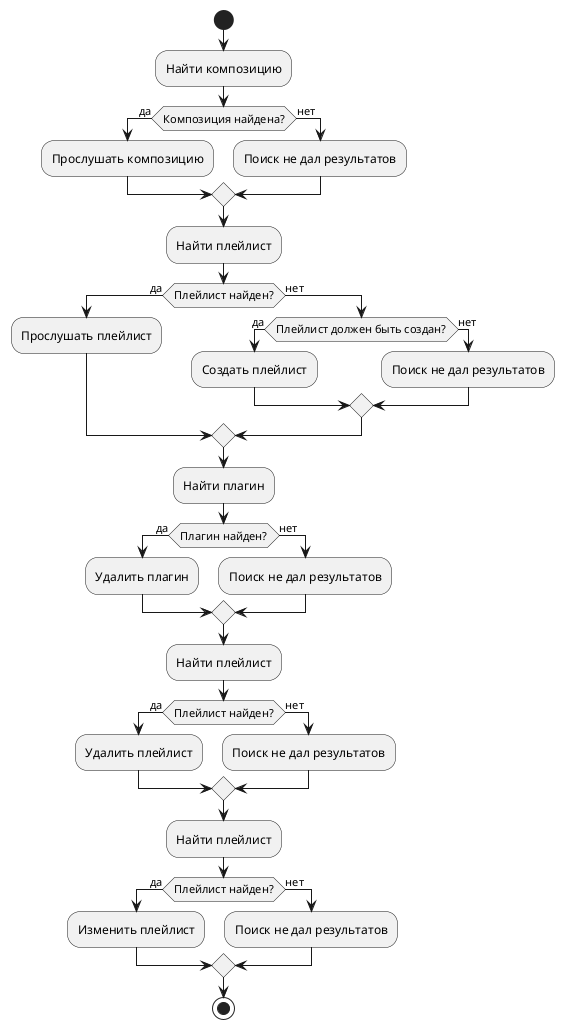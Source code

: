 @startuml
|User PC|
start
:Найти композицию;
if (Композиция найдена?) then (да)
  :Прослушать композицию;
else (нет)
  :Поиск не дал результатов;
endif
:Найти плейлист;
if (Плейлист найден?) then (да)
  :Прослушать плейлист;
else (нет)
  if (Плейлист должен быть создан?) then (да)
    :Создать плейлист;
  else (нет)
    :Поиск не дал результатов;
  endif
endif
:Найти плагин;
if (Плагин найден?) then (да)
  :Удалить плагин;
else (нет)
  :Поиск не дал результатов;
endif
:Найти плейлист;
if (Плейлист найден?) then (да)
  :Удалить плейлист;
else (нет)
  :Поиск не дал результатов;
endif
:Найти плейлист;
if (Плейлист найден?) then (да)
  :Изменить плейлист;
else (нет)
  :Поиск не дал результатов;
endif
stop
@enduml